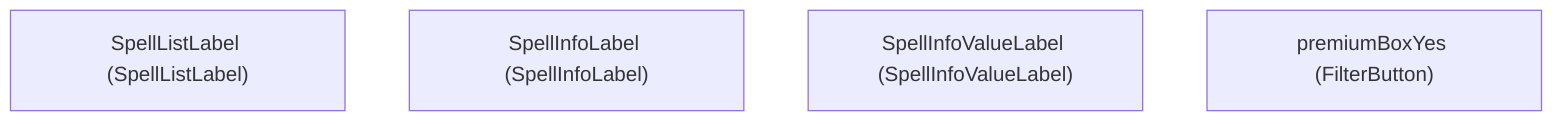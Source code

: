 graph TD
    W0["SpellListLabel (SpellListLabel)"]
    W1["SpellInfoLabel (SpellInfoLabel)"]
    W2["SpellInfoValueLabel (SpellInfoValueLabel)"]
    W3["premiumBoxYes (FilterButton)"]